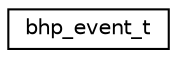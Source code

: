 digraph "Graphical Class Hierarchy"
{
 // LATEX_PDF_SIZE
  edge [fontname="Helvetica",fontsize="10",labelfontname="Helvetica",labelfontsize="10"];
  node [fontname="Helvetica",fontsize="10",shape=record];
  rankdir="LR";
  Node0 [label="bhp_event_t",height=0.2,width=0.4,color="black", fillcolor="white", style="filled",URL="$structbhp__event__t.html",tooltip="Event based Bottom Half Processor descriptor."];
}
